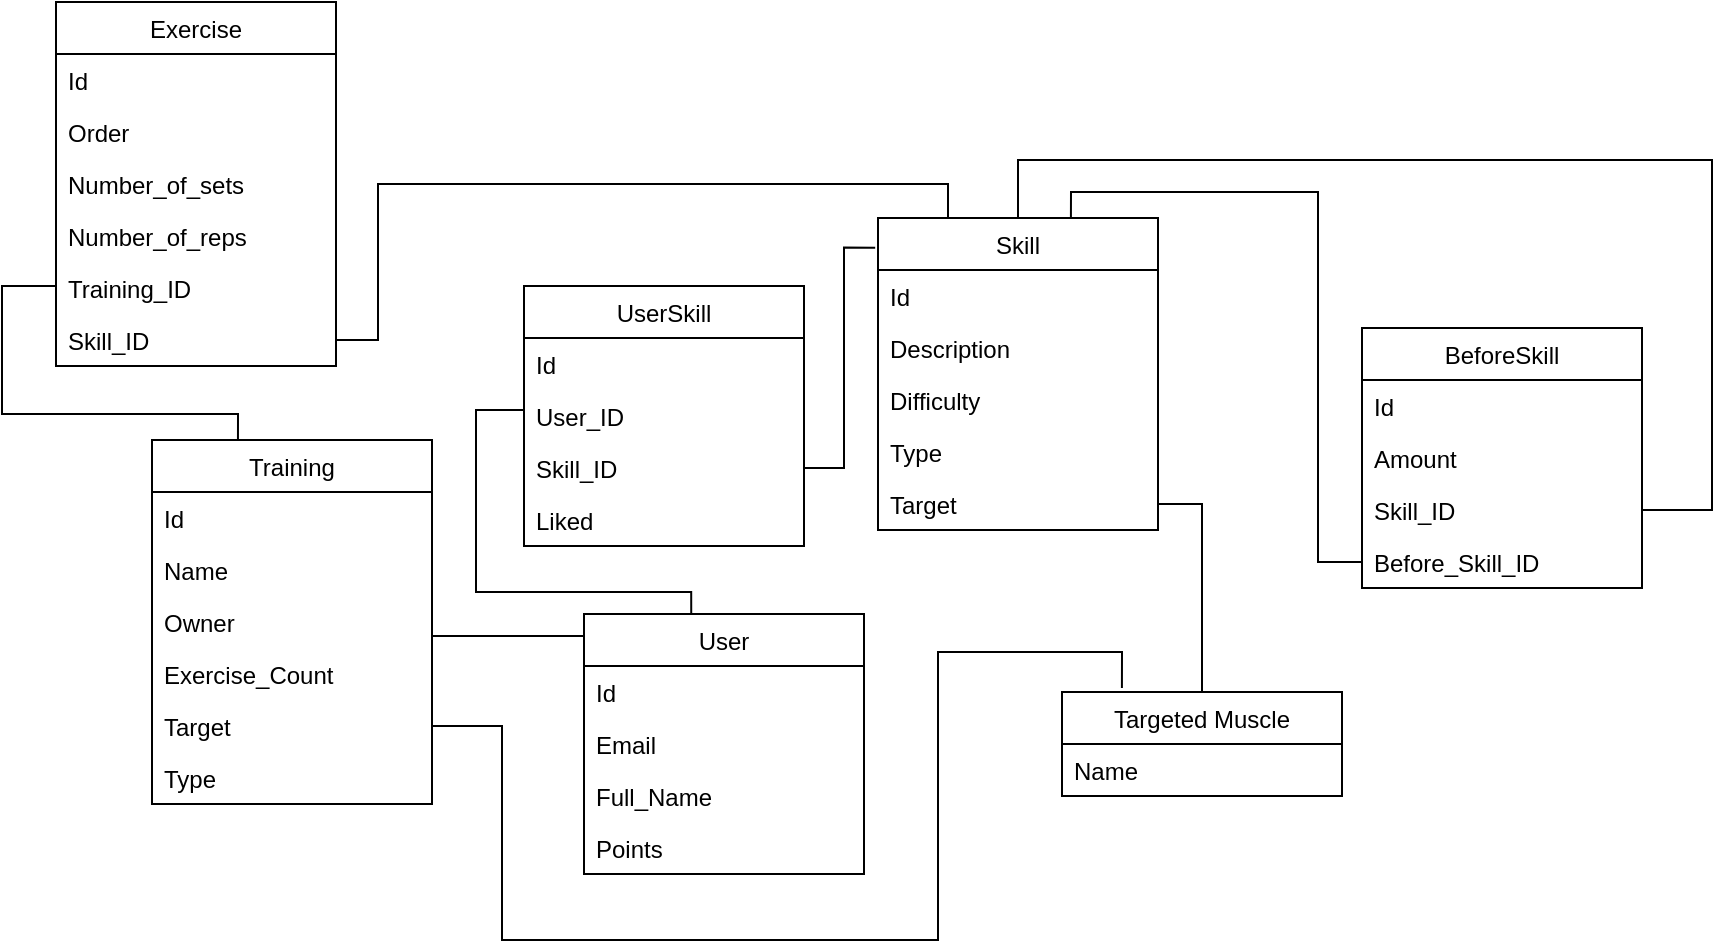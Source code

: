 <mxfile version="17.4.6" type="device"><diagram id="XeJT4bpJmcRYeexl_2Oy" name="Page-1"><mxGraphModel dx="1265" dy="883" grid="0" gridSize="10" guides="1" tooltips="1" connect="1" arrows="1" fold="1" page="0" pageScale="1" pageWidth="827" pageHeight="1169" math="0" shadow="0"><root><mxCell id="0"/><mxCell id="1" parent="0"/><mxCell id="5UV11STma1uGy1bI0fMK-1" value="Skill" style="swimlane;fontStyle=0;childLayout=stackLayout;horizontal=1;startSize=26;fillColor=none;horizontalStack=0;resizeParent=1;resizeParentMax=0;resizeLast=0;collapsible=1;marginBottom=0;" vertex="1" parent="1"><mxGeometry x="153" y="61" width="140" height="156" as="geometry"/></mxCell><mxCell id="5UV11STma1uGy1bI0fMK-2" value="Id" style="text;strokeColor=none;fillColor=none;align=left;verticalAlign=top;spacingLeft=4;spacingRight=4;overflow=hidden;rotatable=0;points=[[0,0.5],[1,0.5]];portConstraint=eastwest;" vertex="1" parent="5UV11STma1uGy1bI0fMK-1"><mxGeometry y="26" width="140" height="26" as="geometry"/></mxCell><mxCell id="5UV11STma1uGy1bI0fMK-3" value="Description" style="text;strokeColor=none;fillColor=none;align=left;verticalAlign=top;spacingLeft=4;spacingRight=4;overflow=hidden;rotatable=0;points=[[0,0.5],[1,0.5]];portConstraint=eastwest;" vertex="1" parent="5UV11STma1uGy1bI0fMK-1"><mxGeometry y="52" width="140" height="26" as="geometry"/></mxCell><mxCell id="5UV11STma1uGy1bI0fMK-4" value="Difficulty" style="text;strokeColor=none;fillColor=none;align=left;verticalAlign=top;spacingLeft=4;spacingRight=4;overflow=hidden;rotatable=0;points=[[0,0.5],[1,0.5]];portConstraint=eastwest;" vertex="1" parent="5UV11STma1uGy1bI0fMK-1"><mxGeometry y="78" width="140" height="26" as="geometry"/></mxCell><mxCell id="5UV11STma1uGy1bI0fMK-6" value="Type" style="text;strokeColor=none;fillColor=none;align=left;verticalAlign=top;spacingLeft=4;spacingRight=4;overflow=hidden;rotatable=0;points=[[0,0.5],[1,0.5]];portConstraint=eastwest;" vertex="1" parent="5UV11STma1uGy1bI0fMK-1"><mxGeometry y="104" width="140" height="26" as="geometry"/></mxCell><mxCell id="5UV11STma1uGy1bI0fMK-5" value="Target" style="text;strokeColor=none;fillColor=none;align=left;verticalAlign=top;spacingLeft=4;spacingRight=4;overflow=hidden;rotatable=0;points=[[0,0.5],[1,0.5]];portConstraint=eastwest;" vertex="1" parent="5UV11STma1uGy1bI0fMK-1"><mxGeometry y="130" width="140" height="26" as="geometry"/></mxCell><mxCell id="5UV11STma1uGy1bI0fMK-7" value="BeforeSkill" style="swimlane;fontStyle=0;childLayout=stackLayout;horizontal=1;startSize=26;fillColor=none;horizontalStack=0;resizeParent=1;resizeParentMax=0;resizeLast=0;collapsible=1;marginBottom=0;" vertex="1" parent="1"><mxGeometry x="395" y="116" width="140" height="130" as="geometry"/></mxCell><mxCell id="5UV11STma1uGy1bI0fMK-8" value="Id" style="text;strokeColor=none;fillColor=none;align=left;verticalAlign=top;spacingLeft=4;spacingRight=4;overflow=hidden;rotatable=0;points=[[0,0.5],[1,0.5]];portConstraint=eastwest;" vertex="1" parent="5UV11STma1uGy1bI0fMK-7"><mxGeometry y="26" width="140" height="26" as="geometry"/></mxCell><mxCell id="5UV11STma1uGy1bI0fMK-9" value="Amount" style="text;strokeColor=none;fillColor=none;align=left;verticalAlign=top;spacingLeft=4;spacingRight=4;overflow=hidden;rotatable=0;points=[[0,0.5],[1,0.5]];portConstraint=eastwest;" vertex="1" parent="5UV11STma1uGy1bI0fMK-7"><mxGeometry y="52" width="140" height="26" as="geometry"/></mxCell><mxCell id="5UV11STma1uGy1bI0fMK-11" value="Skill_ID&#10;" style="text;strokeColor=none;fillColor=none;align=left;verticalAlign=top;spacingLeft=4;spacingRight=4;overflow=hidden;rotatable=0;points=[[0,0.5],[1,0.5]];portConstraint=eastwest;" vertex="1" parent="5UV11STma1uGy1bI0fMK-7"><mxGeometry y="78" width="140" height="26" as="geometry"/></mxCell><mxCell id="5UV11STma1uGy1bI0fMK-12" value="Before_Skill_ID" style="text;strokeColor=none;fillColor=none;align=left;verticalAlign=top;spacingLeft=4;spacingRight=4;overflow=hidden;rotatable=0;points=[[0,0.5],[1,0.5]];portConstraint=eastwest;" vertex="1" parent="5UV11STma1uGy1bI0fMK-7"><mxGeometry y="104" width="140" height="26" as="geometry"/></mxCell><mxCell id="5UV11STma1uGy1bI0fMK-13" style="edgeStyle=orthogonalEdgeStyle;rounded=0;orthogonalLoop=1;jettySize=auto;html=1;entryX=0.5;entryY=0;entryDx=0;entryDy=0;exitX=1;exitY=0.5;exitDx=0;exitDy=0;startArrow=none;startFill=0;endArrow=none;endFill=0;" edge="1" parent="1" source="5UV11STma1uGy1bI0fMK-11" target="5UV11STma1uGy1bI0fMK-1"><mxGeometry relative="1" as="geometry"><Array as="points"><mxPoint x="570" y="207"/><mxPoint x="570" y="32"/><mxPoint x="223" y="32"/></Array></mxGeometry></mxCell><mxCell id="5UV11STma1uGy1bI0fMK-14" style="edgeStyle=orthogonalEdgeStyle;rounded=0;orthogonalLoop=1;jettySize=auto;html=1;entryX=0.689;entryY=-0.001;entryDx=0;entryDy=0;entryPerimeter=0;startArrow=none;startFill=0;endArrow=none;endFill=0;" edge="1" parent="1" source="5UV11STma1uGy1bI0fMK-12" target="5UV11STma1uGy1bI0fMK-1"><mxGeometry relative="1" as="geometry"><Array as="points"><mxPoint x="373" y="233"/><mxPoint x="373" y="48"/><mxPoint x="250" y="48"/></Array></mxGeometry></mxCell><mxCell id="5UV11STma1uGy1bI0fMK-15" value="User" style="swimlane;fontStyle=0;childLayout=stackLayout;horizontal=1;startSize=26;fillColor=none;horizontalStack=0;resizeParent=1;resizeParentMax=0;resizeLast=0;collapsible=1;marginBottom=0;" vertex="1" parent="1"><mxGeometry x="6" y="259" width="140" height="130" as="geometry"/></mxCell><mxCell id="5UV11STma1uGy1bI0fMK-16" value="Id" style="text;strokeColor=none;fillColor=none;align=left;verticalAlign=top;spacingLeft=4;spacingRight=4;overflow=hidden;rotatable=0;points=[[0,0.5],[1,0.5]];portConstraint=eastwest;" vertex="1" parent="5UV11STma1uGy1bI0fMK-15"><mxGeometry y="26" width="140" height="26" as="geometry"/></mxCell><mxCell id="5UV11STma1uGy1bI0fMK-17" value="Email&#10;" style="text;strokeColor=none;fillColor=none;align=left;verticalAlign=top;spacingLeft=4;spacingRight=4;overflow=hidden;rotatable=0;points=[[0,0.5],[1,0.5]];portConstraint=eastwest;" vertex="1" parent="5UV11STma1uGy1bI0fMK-15"><mxGeometry y="52" width="140" height="26" as="geometry"/></mxCell><mxCell id="5UV11STma1uGy1bI0fMK-18" value="Full_Name" style="text;strokeColor=none;fillColor=none;align=left;verticalAlign=top;spacingLeft=4;spacingRight=4;overflow=hidden;rotatable=0;points=[[0,0.5],[1,0.5]];portConstraint=eastwest;" vertex="1" parent="5UV11STma1uGy1bI0fMK-15"><mxGeometry y="78" width="140" height="26" as="geometry"/></mxCell><mxCell id="5UV11STma1uGy1bI0fMK-19" value="Points" style="text;strokeColor=none;fillColor=none;align=left;verticalAlign=top;spacingLeft=4;spacingRight=4;overflow=hidden;rotatable=0;points=[[0,0.5],[1,0.5]];portConstraint=eastwest;" vertex="1" parent="5UV11STma1uGy1bI0fMK-15"><mxGeometry y="104" width="140" height="26" as="geometry"/></mxCell><mxCell id="5UV11STma1uGy1bI0fMK-20" value="UserSkill" style="swimlane;fontStyle=0;childLayout=stackLayout;horizontal=1;startSize=26;fillColor=none;horizontalStack=0;resizeParent=1;resizeParentMax=0;resizeLast=0;collapsible=1;marginBottom=0;" vertex="1" parent="1"><mxGeometry x="-24" y="95" width="140" height="130" as="geometry"/></mxCell><mxCell id="5UV11STma1uGy1bI0fMK-21" value="Id" style="text;strokeColor=none;fillColor=none;align=left;verticalAlign=top;spacingLeft=4;spacingRight=4;overflow=hidden;rotatable=0;points=[[0,0.5],[1,0.5]];portConstraint=eastwest;" vertex="1" parent="5UV11STma1uGy1bI0fMK-20"><mxGeometry y="26" width="140" height="26" as="geometry"/></mxCell><mxCell id="5UV11STma1uGy1bI0fMK-22" value="User_ID" style="text;strokeColor=none;fillColor=none;align=left;verticalAlign=top;spacingLeft=4;spacingRight=4;overflow=hidden;rotatable=0;points=[[0,0.5],[1,0.5]];portConstraint=eastwest;" vertex="1" parent="5UV11STma1uGy1bI0fMK-20"><mxGeometry y="52" width="140" height="26" as="geometry"/></mxCell><mxCell id="5UV11STma1uGy1bI0fMK-23" value="Skill_ID" style="text;strokeColor=none;fillColor=none;align=left;verticalAlign=top;spacingLeft=4;spacingRight=4;overflow=hidden;rotatable=0;points=[[0,0.5],[1,0.5]];portConstraint=eastwest;" vertex="1" parent="5UV11STma1uGy1bI0fMK-20"><mxGeometry y="78" width="140" height="26" as="geometry"/></mxCell><mxCell id="5UV11STma1uGy1bI0fMK-24" value="Liked" style="text;strokeColor=none;fillColor=none;align=left;verticalAlign=top;spacingLeft=4;spacingRight=4;overflow=hidden;rotatable=0;points=[[0,0.5],[1,0.5]];portConstraint=eastwest;" vertex="1" parent="5UV11STma1uGy1bI0fMK-20"><mxGeometry y="104" width="140" height="26" as="geometry"/></mxCell><mxCell id="5UV11STma1uGy1bI0fMK-25" style="edgeStyle=orthogonalEdgeStyle;rounded=0;orthogonalLoop=1;jettySize=auto;html=1;entryX=0.383;entryY=-0.003;entryDx=0;entryDy=0;entryPerimeter=0;endArrow=none;endFill=0;startArrow=none;startFill=0;" edge="1" parent="1" source="5UV11STma1uGy1bI0fMK-22" target="5UV11STma1uGy1bI0fMK-15"><mxGeometry relative="1" as="geometry"><Array as="points"><mxPoint x="-48" y="157"/><mxPoint x="-48" y="248"/><mxPoint x="60" y="248"/></Array></mxGeometry></mxCell><mxCell id="5UV11STma1uGy1bI0fMK-26" style="edgeStyle=orthogonalEdgeStyle;rounded=0;orthogonalLoop=1;jettySize=auto;html=1;entryX=-0.01;entryY=0.095;entryDx=0;entryDy=0;entryPerimeter=0;startArrow=none;startFill=0;endArrow=none;endFill=0;" edge="1" parent="1" source="5UV11STma1uGy1bI0fMK-23" target="5UV11STma1uGy1bI0fMK-1"><mxGeometry relative="1" as="geometry"><Array as="points"><mxPoint x="136" y="186"/><mxPoint x="136" y="76"/></Array></mxGeometry></mxCell><mxCell id="5UV11STma1uGy1bI0fMK-27" value="Targeted Muscle" style="swimlane;fontStyle=0;childLayout=stackLayout;horizontal=1;startSize=26;fillColor=none;horizontalStack=0;resizeParent=1;resizeParentMax=0;resizeLast=0;collapsible=1;marginBottom=0;" vertex="1" parent="1"><mxGeometry x="245" y="298" width="140" height="52" as="geometry"/></mxCell><mxCell id="5UV11STma1uGy1bI0fMK-28" value="Name" style="text;strokeColor=none;fillColor=none;align=left;verticalAlign=top;spacingLeft=4;spacingRight=4;overflow=hidden;rotatable=0;points=[[0,0.5],[1,0.5]];portConstraint=eastwest;" vertex="1" parent="5UV11STma1uGy1bI0fMK-27"><mxGeometry y="26" width="140" height="26" as="geometry"/></mxCell><mxCell id="5UV11STma1uGy1bI0fMK-33" style="edgeStyle=orthogonalEdgeStyle;rounded=0;orthogonalLoop=1;jettySize=auto;html=1;startArrow=none;startFill=0;endArrow=none;endFill=0;" edge="1" parent="1" source="5UV11STma1uGy1bI0fMK-5" target="5UV11STma1uGy1bI0fMK-27"><mxGeometry relative="1" as="geometry"/></mxCell><mxCell id="5UV11STma1uGy1bI0fMK-34" value="Training" style="swimlane;fontStyle=0;childLayout=stackLayout;horizontal=1;startSize=26;fillColor=none;horizontalStack=0;resizeParent=1;resizeParentMax=0;resizeLast=0;collapsible=1;marginBottom=0;" vertex="1" parent="1"><mxGeometry x="-210" y="172" width="140" height="182" as="geometry"/></mxCell><mxCell id="5UV11STma1uGy1bI0fMK-35" value="Id" style="text;strokeColor=none;fillColor=none;align=left;verticalAlign=top;spacingLeft=4;spacingRight=4;overflow=hidden;rotatable=0;points=[[0,0.5],[1,0.5]];portConstraint=eastwest;" vertex="1" parent="5UV11STma1uGy1bI0fMK-34"><mxGeometry y="26" width="140" height="26" as="geometry"/></mxCell><mxCell id="5UV11STma1uGy1bI0fMK-36" value="Name" style="text;strokeColor=none;fillColor=none;align=left;verticalAlign=top;spacingLeft=4;spacingRight=4;overflow=hidden;rotatable=0;points=[[0,0.5],[1,0.5]];portConstraint=eastwest;" vertex="1" parent="5UV11STma1uGy1bI0fMK-34"><mxGeometry y="52" width="140" height="26" as="geometry"/></mxCell><mxCell id="5UV11STma1uGy1bI0fMK-41" value="Owner" style="text;strokeColor=none;fillColor=none;align=left;verticalAlign=top;spacingLeft=4;spacingRight=4;overflow=hidden;rotatable=0;points=[[0,0.5],[1,0.5]];portConstraint=eastwest;" vertex="1" parent="5UV11STma1uGy1bI0fMK-34"><mxGeometry y="78" width="140" height="26" as="geometry"/></mxCell><mxCell id="5UV11STma1uGy1bI0fMK-37" value="Exercise_Count" style="text;strokeColor=none;fillColor=none;align=left;verticalAlign=top;spacingLeft=4;spacingRight=4;overflow=hidden;rotatable=0;points=[[0,0.5],[1,0.5]];portConstraint=eastwest;" vertex="1" parent="5UV11STma1uGy1bI0fMK-34"><mxGeometry y="104" width="140" height="26" as="geometry"/></mxCell><mxCell id="5UV11STma1uGy1bI0fMK-38" value="Target" style="text;strokeColor=none;fillColor=none;align=left;verticalAlign=top;spacingLeft=4;spacingRight=4;overflow=hidden;rotatable=0;points=[[0,0.5],[1,0.5]];portConstraint=eastwest;" vertex="1" parent="5UV11STma1uGy1bI0fMK-34"><mxGeometry y="130" width="140" height="26" as="geometry"/></mxCell><mxCell id="5UV11STma1uGy1bI0fMK-39" value="Type" style="text;strokeColor=none;fillColor=none;align=left;verticalAlign=top;spacingLeft=4;spacingRight=4;overflow=hidden;rotatable=0;points=[[0,0.5],[1,0.5]];portConstraint=eastwest;" vertex="1" parent="5UV11STma1uGy1bI0fMK-34"><mxGeometry y="156" width="140" height="26" as="geometry"/></mxCell><mxCell id="5UV11STma1uGy1bI0fMK-40" style="edgeStyle=orthogonalEdgeStyle;rounded=0;orthogonalLoop=1;jettySize=auto;html=1;exitX=1;exitY=0.5;exitDx=0;exitDy=0;entryX=0.214;entryY=-0.038;entryDx=0;entryDy=0;entryPerimeter=0;startArrow=none;startFill=0;endArrow=none;endFill=0;" edge="1" parent="1" source="5UV11STma1uGy1bI0fMK-38" target="5UV11STma1uGy1bI0fMK-27"><mxGeometry relative="1" as="geometry"><Array as="points"><mxPoint x="-35" y="315"/><mxPoint x="-35" y="422"/><mxPoint x="183" y="422"/><mxPoint x="183" y="278"/><mxPoint x="275" y="278"/></Array></mxGeometry></mxCell><mxCell id="5UV11STma1uGy1bI0fMK-42" style="edgeStyle=orthogonalEdgeStyle;rounded=0;orthogonalLoop=1;jettySize=auto;html=1;entryX=0.002;entryY=0.085;entryDx=0;entryDy=0;entryPerimeter=0;startArrow=none;startFill=0;endArrow=none;endFill=0;" edge="1" parent="1" source="5UV11STma1uGy1bI0fMK-41" target="5UV11STma1uGy1bI0fMK-15"><mxGeometry relative="1" as="geometry"><Array as="points"><mxPoint x="-72" y="270"/><mxPoint x="-72" y="270"/></Array></mxGeometry></mxCell><mxCell id="5UV11STma1uGy1bI0fMK-43" value="Exercise" style="swimlane;fontStyle=0;childLayout=stackLayout;horizontal=1;startSize=26;fillColor=none;horizontalStack=0;resizeParent=1;resizeParentMax=0;resizeLast=0;collapsible=1;marginBottom=0;" vertex="1" parent="1"><mxGeometry x="-258" y="-47" width="140" height="182" as="geometry"/></mxCell><mxCell id="5UV11STma1uGy1bI0fMK-44" value="Id" style="text;strokeColor=none;fillColor=none;align=left;verticalAlign=top;spacingLeft=4;spacingRight=4;overflow=hidden;rotatable=0;points=[[0,0.5],[1,0.5]];portConstraint=eastwest;" vertex="1" parent="5UV11STma1uGy1bI0fMK-43"><mxGeometry y="26" width="140" height="26" as="geometry"/></mxCell><mxCell id="5UV11STma1uGy1bI0fMK-45" value="Order" style="text;strokeColor=none;fillColor=none;align=left;verticalAlign=top;spacingLeft=4;spacingRight=4;overflow=hidden;rotatable=0;points=[[0,0.5],[1,0.5]];portConstraint=eastwest;" vertex="1" parent="5UV11STma1uGy1bI0fMK-43"><mxGeometry y="52" width="140" height="26" as="geometry"/></mxCell><mxCell id="5UV11STma1uGy1bI0fMK-46" value="Number_of_sets" style="text;strokeColor=none;fillColor=none;align=left;verticalAlign=top;spacingLeft=4;spacingRight=4;overflow=hidden;rotatable=0;points=[[0,0.5],[1,0.5]];portConstraint=eastwest;" vertex="1" parent="5UV11STma1uGy1bI0fMK-43"><mxGeometry y="78" width="140" height="26" as="geometry"/></mxCell><mxCell id="5UV11STma1uGy1bI0fMK-47" value="Number_of_reps" style="text;strokeColor=none;fillColor=none;align=left;verticalAlign=top;spacingLeft=4;spacingRight=4;overflow=hidden;rotatable=0;points=[[0,0.5],[1,0.5]];portConstraint=eastwest;" vertex="1" parent="5UV11STma1uGy1bI0fMK-43"><mxGeometry y="104" width="140" height="26" as="geometry"/></mxCell><mxCell id="5UV11STma1uGy1bI0fMK-48" value="Training_ID" style="text;strokeColor=none;fillColor=none;align=left;verticalAlign=top;spacingLeft=4;spacingRight=4;overflow=hidden;rotatable=0;points=[[0,0.5],[1,0.5]];portConstraint=eastwest;" vertex="1" parent="5UV11STma1uGy1bI0fMK-43"><mxGeometry y="130" width="140" height="26" as="geometry"/></mxCell><mxCell id="5UV11STma1uGy1bI0fMK-49" value="Skill_ID" style="text;strokeColor=none;fillColor=none;align=left;verticalAlign=top;spacingLeft=4;spacingRight=4;overflow=hidden;rotatable=0;points=[[0,0.5],[1,0.5]];portConstraint=eastwest;" vertex="1" parent="5UV11STma1uGy1bI0fMK-43"><mxGeometry y="156" width="140" height="26" as="geometry"/></mxCell><mxCell id="5UV11STma1uGy1bI0fMK-50" style="edgeStyle=orthogonalEdgeStyle;rounded=0;orthogonalLoop=1;jettySize=auto;html=1;exitX=0;exitY=0.5;exitDx=0;exitDy=0;entryX=0.307;entryY=-0.002;entryDx=0;entryDy=0;entryPerimeter=0;endArrow=none;endFill=0;" edge="1" parent="1" source="5UV11STma1uGy1bI0fMK-48" target="5UV11STma1uGy1bI0fMK-34"><mxGeometry relative="1" as="geometry"><Array as="points"><mxPoint x="-258" y="95"/><mxPoint x="-285" y="95"/><mxPoint x="-285" y="159"/><mxPoint x="-167" y="159"/></Array></mxGeometry></mxCell><mxCell id="5UV11STma1uGy1bI0fMK-51" style="edgeStyle=orthogonalEdgeStyle;rounded=0;orthogonalLoop=1;jettySize=auto;html=1;entryX=0.25;entryY=0;entryDx=0;entryDy=0;exitX=1;exitY=0.5;exitDx=0;exitDy=0;endArrow=none;endFill=0;" edge="1" parent="1" source="5UV11STma1uGy1bI0fMK-49" target="5UV11STma1uGy1bI0fMK-1"><mxGeometry relative="1" as="geometry"><Array as="points"><mxPoint x="-97" y="122"/><mxPoint x="-97" y="44"/><mxPoint x="188" y="44"/></Array></mxGeometry></mxCell></root></mxGraphModel></diagram></mxfile>